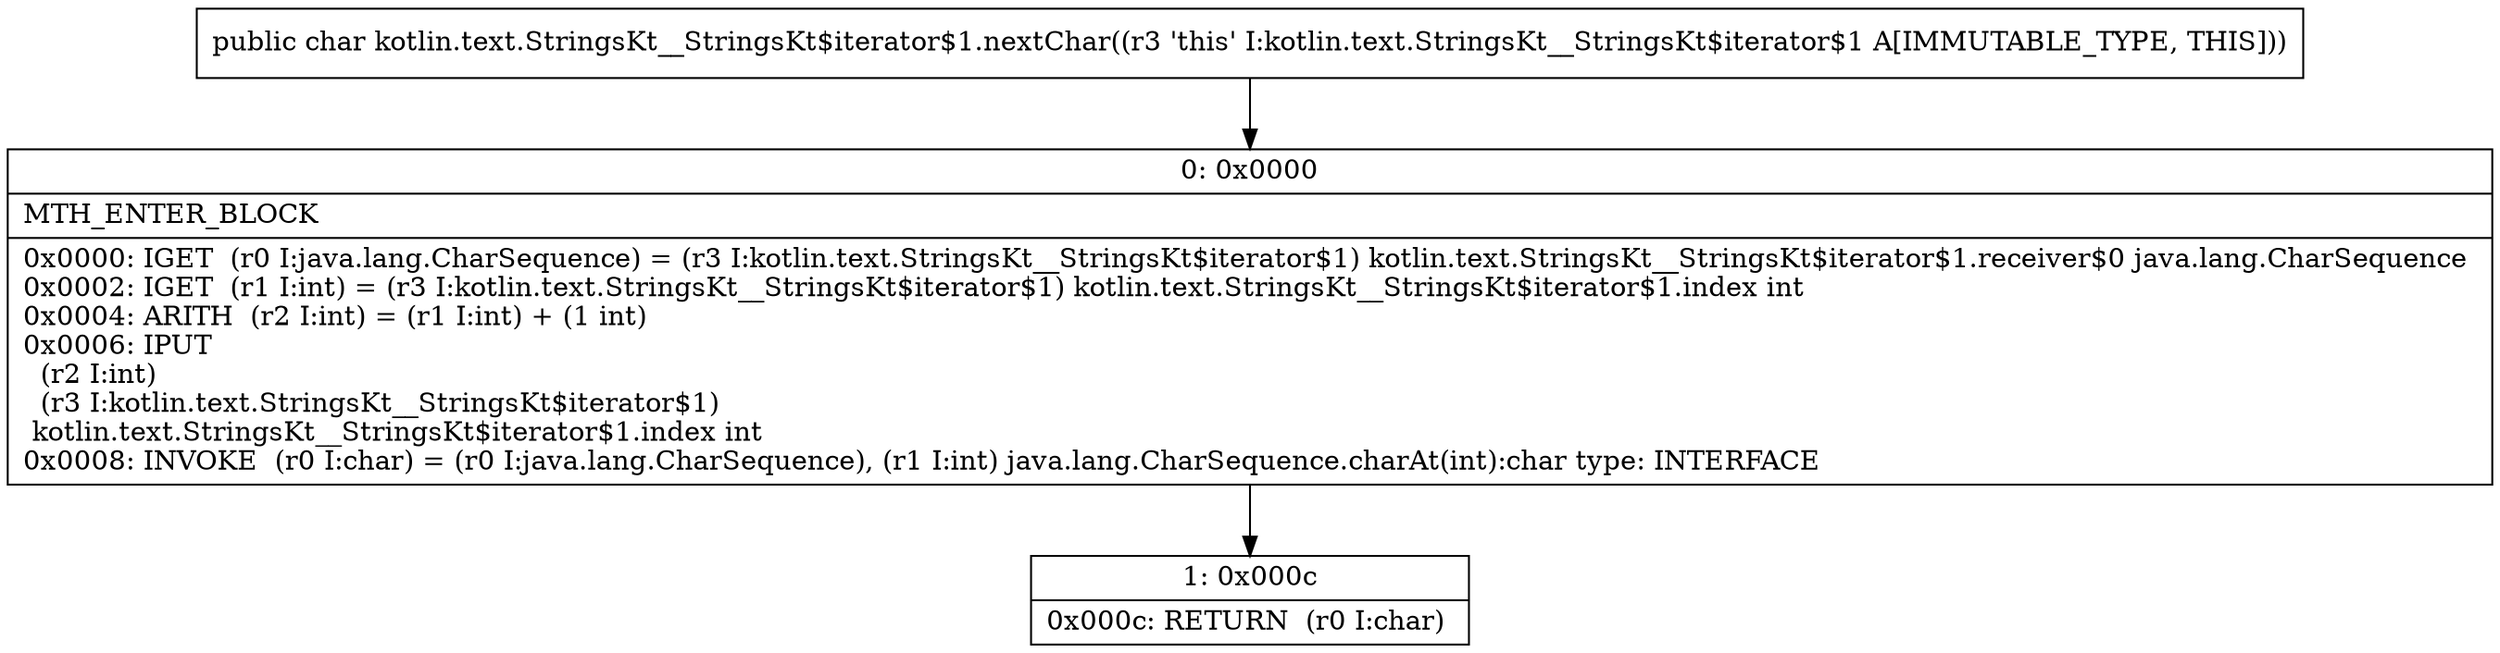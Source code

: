 digraph "CFG forkotlin.text.StringsKt__StringsKt$iterator$1.nextChar()C" {
Node_0 [shape=record,label="{0\:\ 0x0000|MTH_ENTER_BLOCK\l|0x0000: IGET  (r0 I:java.lang.CharSequence) = (r3 I:kotlin.text.StringsKt__StringsKt$iterator$1) kotlin.text.StringsKt__StringsKt$iterator$1.receiver$0 java.lang.CharSequence \l0x0002: IGET  (r1 I:int) = (r3 I:kotlin.text.StringsKt__StringsKt$iterator$1) kotlin.text.StringsKt__StringsKt$iterator$1.index int \l0x0004: ARITH  (r2 I:int) = (r1 I:int) + (1 int) \l0x0006: IPUT  \l  (r2 I:int)\l  (r3 I:kotlin.text.StringsKt__StringsKt$iterator$1)\l kotlin.text.StringsKt__StringsKt$iterator$1.index int \l0x0008: INVOKE  (r0 I:char) = (r0 I:java.lang.CharSequence), (r1 I:int) java.lang.CharSequence.charAt(int):char type: INTERFACE \l}"];
Node_1 [shape=record,label="{1\:\ 0x000c|0x000c: RETURN  (r0 I:char) \l}"];
MethodNode[shape=record,label="{public char kotlin.text.StringsKt__StringsKt$iterator$1.nextChar((r3 'this' I:kotlin.text.StringsKt__StringsKt$iterator$1 A[IMMUTABLE_TYPE, THIS])) }"];
MethodNode -> Node_0;
Node_0 -> Node_1;
}

